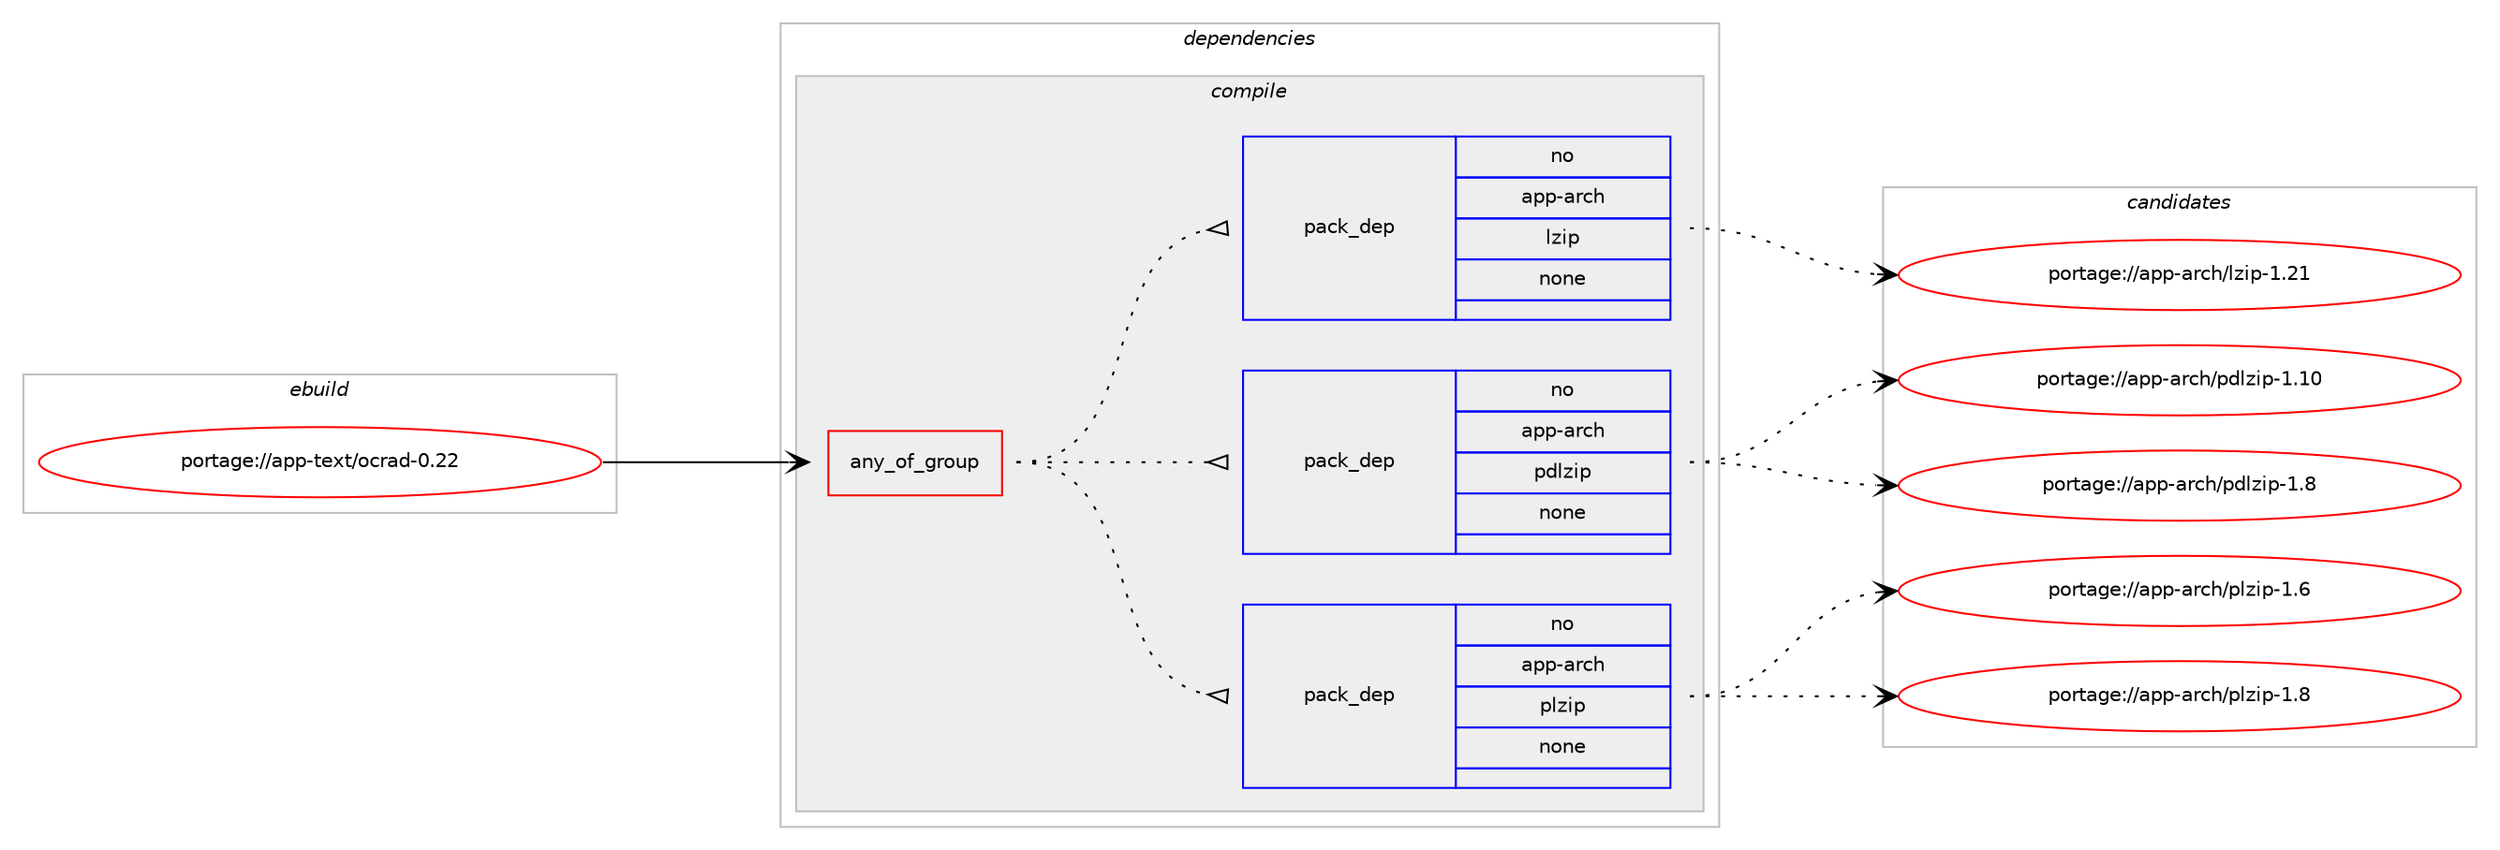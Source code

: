 digraph prolog {

# *************
# Graph options
# *************

newrank=true;
concentrate=true;
compound=true;
graph [rankdir=LR,fontname=Helvetica,fontsize=10,ranksep=1.5];#, ranksep=2.5, nodesep=0.2];
edge  [arrowhead=vee];
node  [fontname=Helvetica,fontsize=10];

# **********
# The ebuild
# **********

subgraph cluster_leftcol {
color=gray;
rank=same;
label=<<i>ebuild</i>>;
id [label="portage://app-text/ocrad-0.22", color=red, width=4, href="../app-text/ocrad-0.22.svg"];
}

# ****************
# The dependencies
# ****************

subgraph cluster_midcol {
color=gray;
label=<<i>dependencies</i>>;
subgraph cluster_compile {
fillcolor="#eeeeee";
style=filled;
label=<<i>compile</i>>;
subgraph any765 {
dependency45623 [label=<<TABLE BORDER="0" CELLBORDER="1" CELLSPACING="0" CELLPADDING="4"><TR><TD CELLPADDING="10">any_of_group</TD></TR></TABLE>>, shape=none, color=red];subgraph pack33786 {
dependency45624 [label=<<TABLE BORDER="0" CELLBORDER="1" CELLSPACING="0" CELLPADDING="4" WIDTH="220"><TR><TD ROWSPAN="6" CELLPADDING="30">pack_dep</TD></TR><TR><TD WIDTH="110">no</TD></TR><TR><TD>app-arch</TD></TR><TR><TD>plzip</TD></TR><TR><TD>none</TD></TR><TR><TD></TD></TR></TABLE>>, shape=none, color=blue];
}
dependency45623:e -> dependency45624:w [weight=20,style="dotted",arrowhead="oinv"];
subgraph pack33787 {
dependency45625 [label=<<TABLE BORDER="0" CELLBORDER="1" CELLSPACING="0" CELLPADDING="4" WIDTH="220"><TR><TD ROWSPAN="6" CELLPADDING="30">pack_dep</TD></TR><TR><TD WIDTH="110">no</TD></TR><TR><TD>app-arch</TD></TR><TR><TD>pdlzip</TD></TR><TR><TD>none</TD></TR><TR><TD></TD></TR></TABLE>>, shape=none, color=blue];
}
dependency45623:e -> dependency45625:w [weight=20,style="dotted",arrowhead="oinv"];
subgraph pack33788 {
dependency45626 [label=<<TABLE BORDER="0" CELLBORDER="1" CELLSPACING="0" CELLPADDING="4" WIDTH="220"><TR><TD ROWSPAN="6" CELLPADDING="30">pack_dep</TD></TR><TR><TD WIDTH="110">no</TD></TR><TR><TD>app-arch</TD></TR><TR><TD>lzip</TD></TR><TR><TD>none</TD></TR><TR><TD></TD></TR></TABLE>>, shape=none, color=blue];
}
dependency45623:e -> dependency45626:w [weight=20,style="dotted",arrowhead="oinv"];
}
id:e -> dependency45623:w [weight=20,style="solid",arrowhead="vee"];
}
subgraph cluster_compileandrun {
fillcolor="#eeeeee";
style=filled;
label=<<i>compile and run</i>>;
}
subgraph cluster_run {
fillcolor="#eeeeee";
style=filled;
label=<<i>run</i>>;
}
}

# **************
# The candidates
# **************

subgraph cluster_choices {
rank=same;
color=gray;
label=<<i>candidates</i>>;

subgraph choice33786 {
color=black;
nodesep=1;
choiceportage971121124597114991044711210812210511245494654 [label="portage://app-arch/plzip-1.6", color=red, width=4,href="../app-arch/plzip-1.6.svg"];
choiceportage971121124597114991044711210812210511245494656 [label="portage://app-arch/plzip-1.8", color=red, width=4,href="../app-arch/plzip-1.8.svg"];
dependency45624:e -> choiceportage971121124597114991044711210812210511245494654:w [style=dotted,weight="100"];
dependency45624:e -> choiceportage971121124597114991044711210812210511245494656:w [style=dotted,weight="100"];
}
subgraph choice33787 {
color=black;
nodesep=1;
choiceportage97112112459711499104471121001081221051124549464948 [label="portage://app-arch/pdlzip-1.10", color=red, width=4,href="../app-arch/pdlzip-1.10.svg"];
choiceportage971121124597114991044711210010812210511245494656 [label="portage://app-arch/pdlzip-1.8", color=red, width=4,href="../app-arch/pdlzip-1.8.svg"];
dependency45625:e -> choiceportage97112112459711499104471121001081221051124549464948:w [style=dotted,weight="100"];
dependency45625:e -> choiceportage971121124597114991044711210010812210511245494656:w [style=dotted,weight="100"];
}
subgraph choice33788 {
color=black;
nodesep=1;
choiceportage97112112459711499104471081221051124549465049 [label="portage://app-arch/lzip-1.21", color=red, width=4,href="../app-arch/lzip-1.21.svg"];
dependency45626:e -> choiceportage97112112459711499104471081221051124549465049:w [style=dotted,weight="100"];
}
}

}
